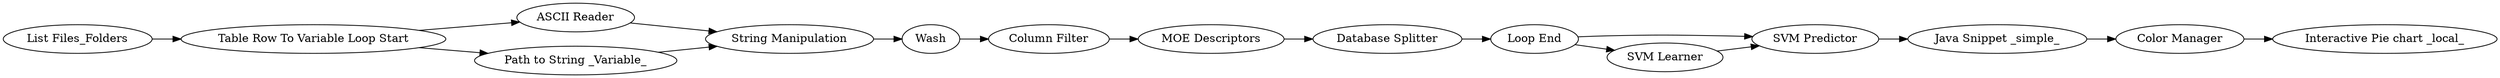 digraph {
	"5304924042588363933_7" [label="String Manipulation"]
	"5304924042588363933_8" [label=Wash]
	"5304924042588363933_4" [label="ASCII Reader"]
	"5304924042588363933_14" [label="SVM Predictor"]
	"5304924042588363933_3" [label="Table Row To Variable Loop Start"]
	"5304924042588363933_12" [label="Loop End"]
	"5304924042588363933_16" [label="Color Manager"]
	"5304924042588363933_1" [label="List Files_Folders"]
	"5304924042588363933_13" [label="SVM Learner"]
	"5304924042588363933_5" [label="Path to String _Variable_"]
	"5304924042588363933_11" [label="Database Splitter"]
	"5304924042588363933_17" [label="Interactive Pie chart _local_"]
	"5304924042588363933_9" [label="Column Filter"]
	"5304924042588363933_10" [label="MOE Descriptors"]
	"5304924042588363933_15" [label="Java Snippet _simple_"]
	"5304924042588363933_1" -> "5304924042588363933_3"
	"5304924042588363933_5" -> "5304924042588363933_7"
	"5304924042588363933_3" -> "5304924042588363933_4"
	"5304924042588363933_10" -> "5304924042588363933_11"
	"5304924042588363933_8" -> "5304924042588363933_9"
	"5304924042588363933_12" -> "5304924042588363933_13"
	"5304924042588363933_16" -> "5304924042588363933_17"
	"5304924042588363933_4" -> "5304924042588363933_7"
	"5304924042588363933_7" -> "5304924042588363933_8"
	"5304924042588363933_14" -> "5304924042588363933_15"
	"5304924042588363933_3" -> "5304924042588363933_5"
	"5304924042588363933_11" -> "5304924042588363933_12"
	"5304924042588363933_9" -> "5304924042588363933_10"
	"5304924042588363933_12" -> "5304924042588363933_14"
	"5304924042588363933_13" -> "5304924042588363933_14"
	"5304924042588363933_15" -> "5304924042588363933_16"
	rankdir=LR
}
